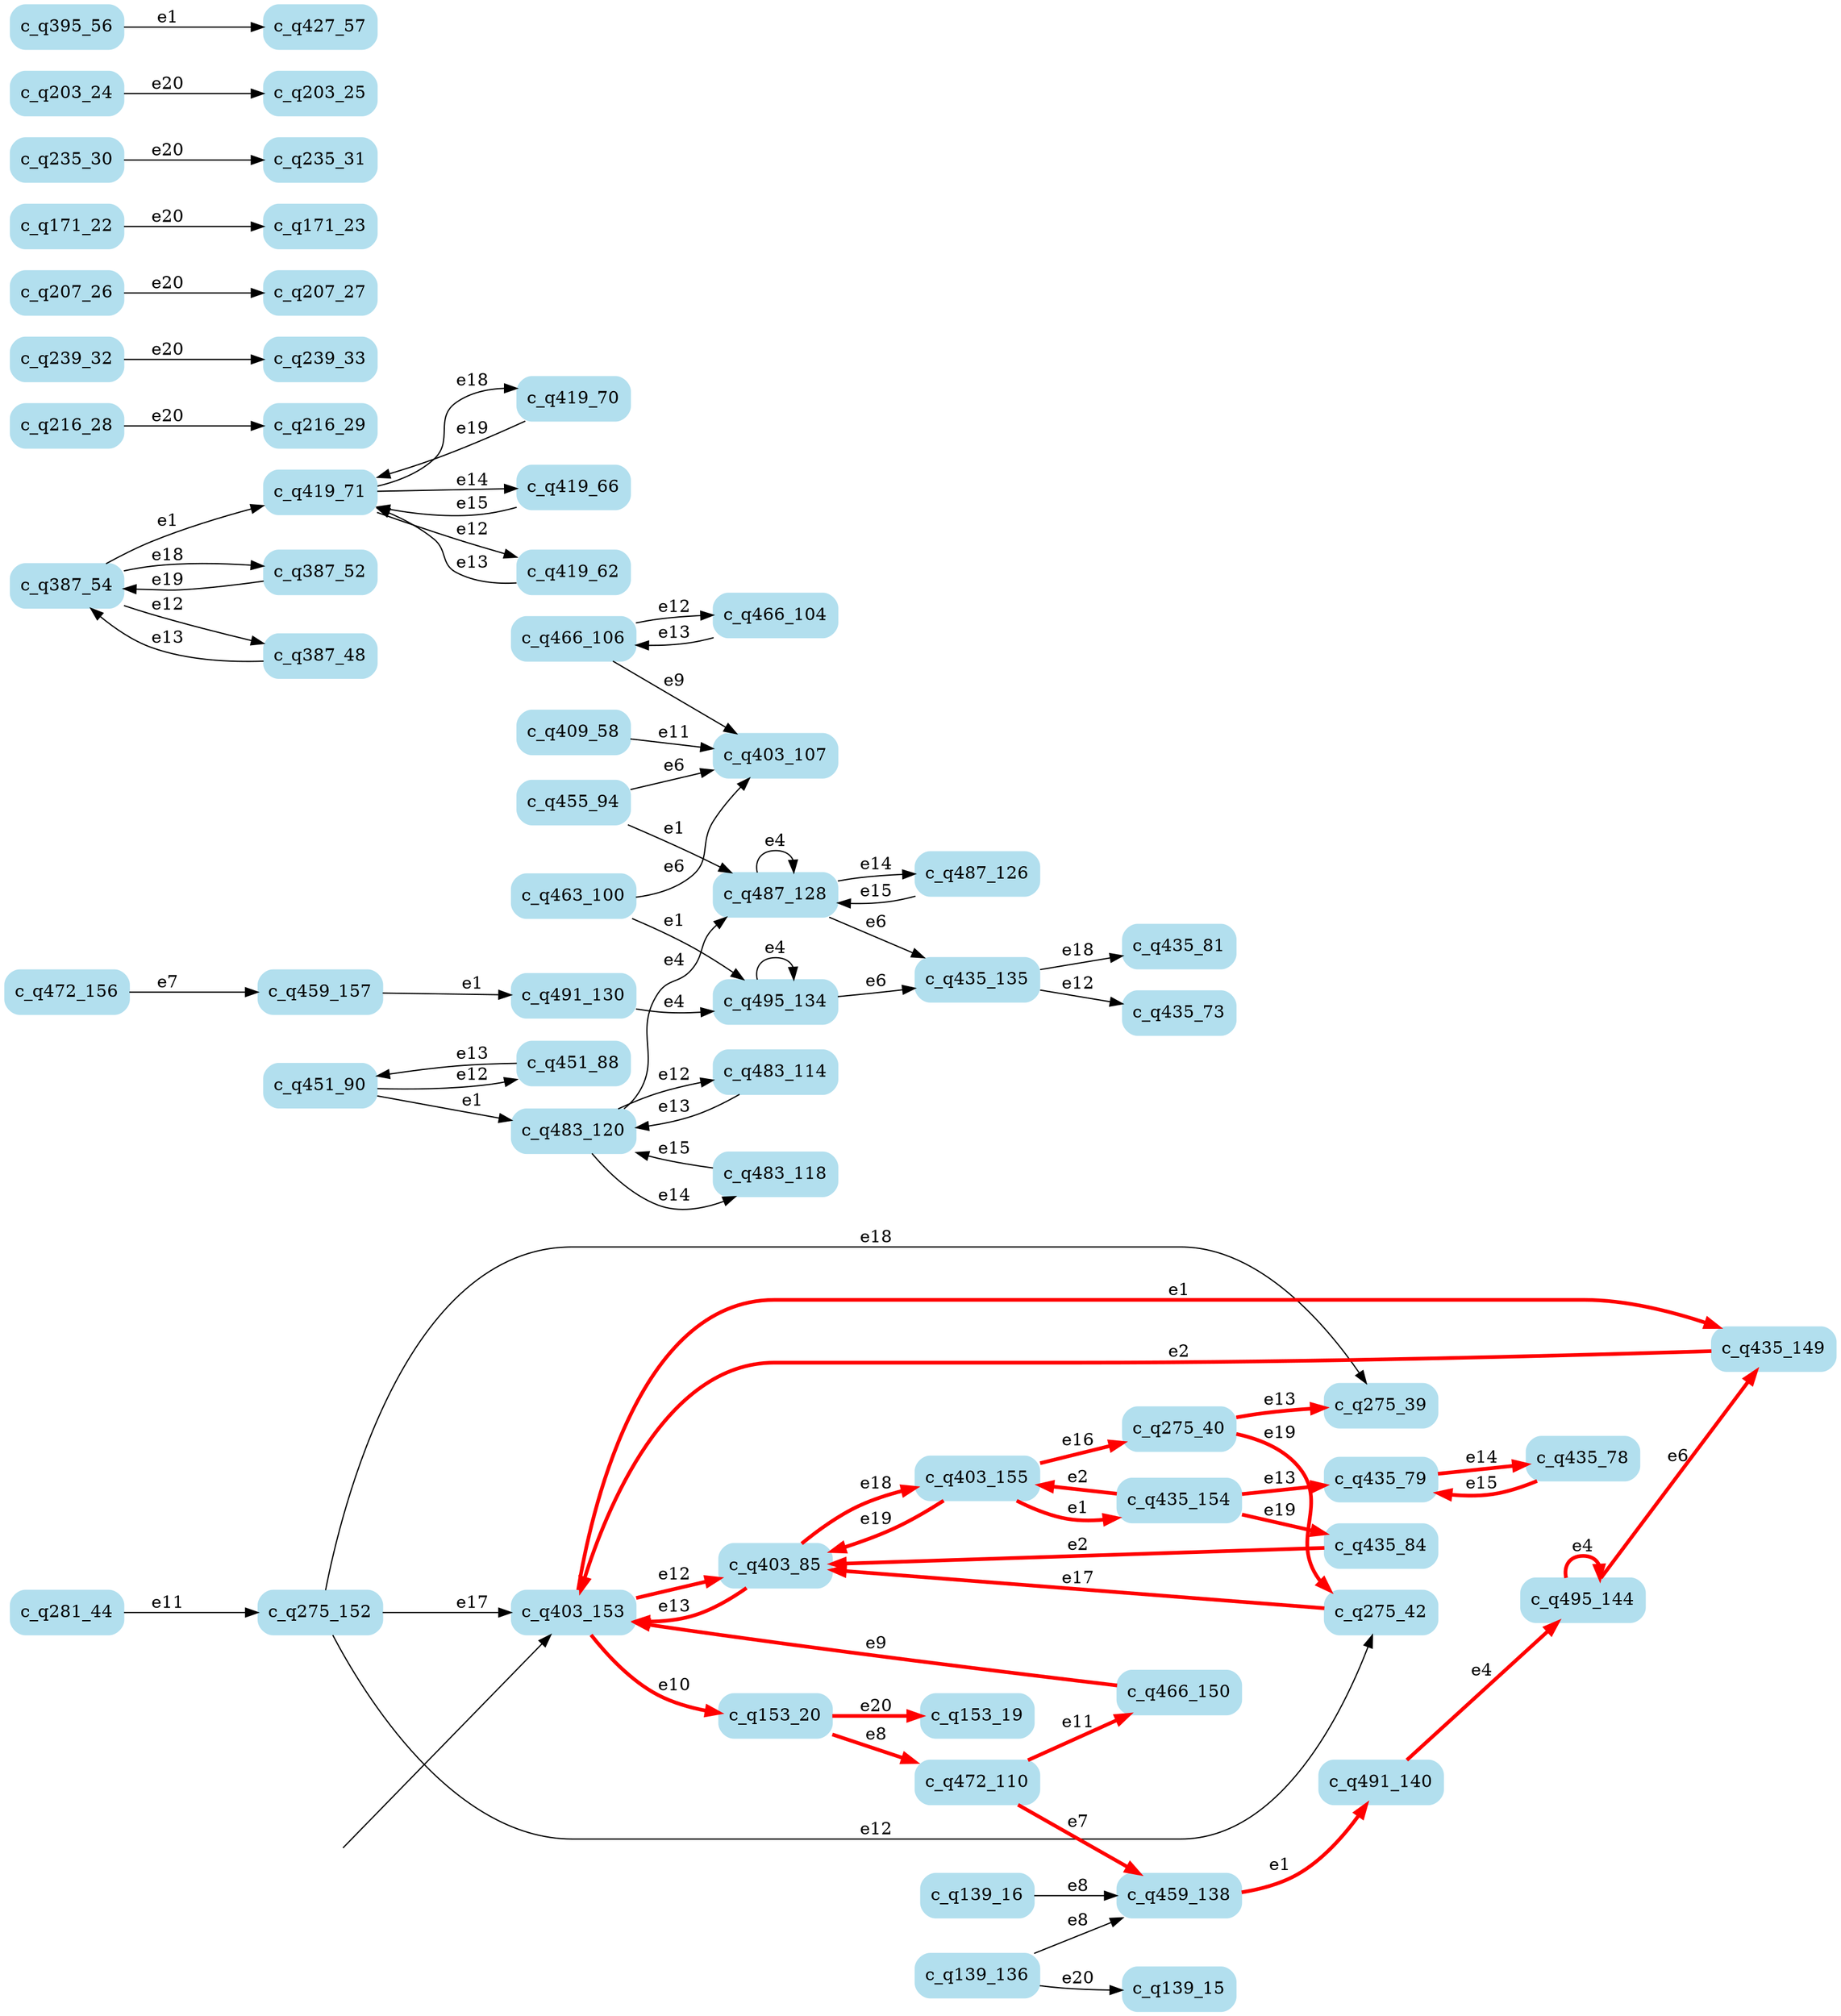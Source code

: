digraph G {

	rankdir = LR;

	start_c_q403_153[style=invisible];

	node[shape=box, style="rounded, filled", color=lightblue2];

	c_q153_20[label="c_q153_20"];
	c_q455_94[label="c_q455_94"];
	c_q275_152[label="c_q275_152"];
	c_q139_136[label="c_q139_136"];
	c_q403_85[label="c_q403_85"];
	c_q387_54[label="c_q387_54"];
	c_q216_28[label="c_q216_28"];
	c_q435_154[label="c_q435_154"];
	c_q459_157[label="c_q459_157"];
	c_q451_88[label="c_q451_88"];
	c_q239_32[label="c_q239_32"];
	c_q495_144[label="c_q495_144"];
	c_q207_27[label="c_q207_27"];
	c_q466_104[label="c_q466_104"];
	c_q435_81[label="c_q435_81"];
	c_q435_149[label="c_q435_149"];
	c_q419_71[label="c_q419_71"];
	c_q483_120[label="c_q483_120"];
	c_q472_110[label="c_q472_110"];
	c_q466_150[label="c_q466_150"];
	c_q171_23[label="c_q171_23"];
	c_q207_26[label="c_q207_26"];
	c_q235_31[label="c_q235_31"];
	c_q419_70[label="c_q419_70"];
	c_q275_42[label="c_q275_42"];
	c_q451_90[label="c_q451_90"];
	c_q435_78[label="c_q435_78"];
	c_q472_156[label="c_q472_156"];
	c_q466_106[label="c_q466_106"];
	c_q281_44[label="c_q281_44"];
	c_q203_24[label="c_q203_24"];
	c_q387_52[label="c_q387_52"];
	c_q409_58[label="c_q409_58"];
	c_q139_15[label="c_q139_15"];
	c_q483_114[label="c_q483_114"];
	c_q435_84[label="c_q435_84"];
	c_q216_29[label="c_q216_29"];
	c_q403_107[label="c_q403_107"];
	c_q463_100[label="c_q463_100"];
	c_q395_56[label="c_q395_56"];
	c_q239_33[label="c_q239_33"];
	c_q153_19[label="c_q153_19"];
	c_q403_155[label="c_q403_155"];
	c_q419_66[label="c_q419_66"];
	c_q483_118[label="c_q483_118"];
	c_q435_135[label="c_q435_135"];
	c_q275_39[label="c_q275_39"];
	c_q487_126[label="c_q487_126"];
	c_q427_57[label="c_q427_57"];
	c_q491_130[label="c_q491_130"];
	c_q139_16[label="c_q139_16"];
	c_q403_153[label="c_q403_153"];
	c_q435_73[label="c_q435_73"];
	c_q435_79[label="c_q435_79"];
	c_q491_140[label="c_q491_140"];
	c_q387_48[label="c_q387_48"];
	c_q171_22[label="c_q171_22"];
	c_q487_128[label="c_q487_128"];
	c_q419_62[label="c_q419_62"];
	c_q495_134[label="c_q495_134"];
	c_q459_138[label="c_q459_138"];
	c_q235_30[label="c_q235_30"];
	c_q203_25[label="c_q203_25"];
	c_q275_40[label="c_q275_40"];

	start_c_q403_153 -> c_q403_153;
	c_q403_153 -> c_q403_85[label="e12", penwidth=3, color=red];
	c_q403_85 -> c_q403_153[label="e13", penwidth=3, color=red];
	c_q403_85 -> c_q403_155[label="e18", penwidth=3, color=red];
	c_q403_155 -> c_q403_85[label="e19", penwidth=3, color=red];
	c_q403_153 -> c_q153_20[label="e10", penwidth=3, color=red];
	c_q403_155 -> c_q275_40[label="e16", penwidth=3, color=red];
	c_q403_155 -> c_q435_154[label="e1", penwidth=3, color=red];
	c_q139_136 -> c_q139_15[label="e20"];
	c_q139_16 -> c_q459_138[label="e8"];
	c_q153_20 -> c_q153_19[label="e20", penwidth=3, color=red];
	c_q153_20 -> c_q472_110[label="e8", penwidth=3, color=red];
	c_q171_22 -> c_q171_23[label="e20"];
	c_q203_24 -> c_q203_25[label="e20"];
	c_q207_26 -> c_q207_27[label="e20"];
	c_q216_28 -> c_q216_29[label="e20"];
	c_q235_30 -> c_q235_31[label="e20"];
	c_q239_32 -> c_q239_33[label="e20"];
	c_q275_152 -> c_q275_42[label="e12"];
	c_q275_40 -> c_q275_39[label="e13", penwidth=3, color=red];
	c_q275_152 -> c_q275_39[label="e18"];
	c_q275_40 -> c_q275_42[label="e19", penwidth=3, color=red];
	c_q275_42 -> c_q403_85[label="e17", penwidth=3, color=red];
	c_q281_44 -> c_q275_152[label="e11"];
	c_q387_54 -> c_q387_48[label="e12"];
	c_q387_48 -> c_q387_54[label="e13"];
	c_q387_54 -> c_q387_52[label="e18"];
	c_q387_52 -> c_q387_54[label="e19"];
	c_q387_54 -> c_q419_71[label="e1"];
	c_q395_56 -> c_q427_57[label="e1"];
	c_q409_58 -> c_q403_107[label="e11"];
	c_q419_71 -> c_q419_62[label="e12"];
	c_q419_62 -> c_q419_71[label="e13"];
	c_q419_71 -> c_q419_66[label="e14"];
	c_q419_66 -> c_q419_71[label="e15"];
	c_q419_71 -> c_q419_70[label="e18"];
	c_q419_70 -> c_q419_71[label="e19"];
	c_q435_135 -> c_q435_73[label="e12"];
	c_q435_154 -> c_q435_79[label="e13", penwidth=3, color=red];
	c_q435_79 -> c_q435_78[label="e14", penwidth=3, color=red];
	c_q435_78 -> c_q435_79[label="e15", penwidth=3, color=red];
	c_q435_135 -> c_q435_81[label="e18"];
	c_q435_154 -> c_q435_84[label="e19", penwidth=3, color=red];
	c_q435_84 -> c_q403_85[label="e2", penwidth=3, color=red];
	c_q451_90 -> c_q451_88[label="e12"];
	c_q451_88 -> c_q451_90[label="e13"];
	c_q451_90 -> c_q483_120[label="e1"];
	c_q455_94 -> c_q403_107[label="e6"];
	c_q455_94 -> c_q487_128[label="e1"];
	c_q459_157 -> c_q491_130[label="e1"];
	c_q463_100 -> c_q403_107[label="e6"];
	c_q463_100 -> c_q495_134[label="e1"];
	c_q466_106 -> c_q466_104[label="e12"];
	c_q466_104 -> c_q466_106[label="e13"];
	c_q466_106 -> c_q403_107[label="e9"];
	c_q472_110 -> c_q459_138[label="e7", penwidth=3, color=red];
	c_q472_110 -> c_q466_150[label="e11", penwidth=3, color=red];
	c_q483_120 -> c_q483_114[label="e12"];
	c_q483_114 -> c_q483_120[label="e13"];
	c_q483_120 -> c_q483_118[label="e14"];
	c_q483_118 -> c_q483_120[label="e15"];
	c_q483_120 -> c_q487_128[label="e4"];
	c_q487_128 -> c_q487_128[label="e4"];
	c_q487_128 -> c_q487_126[label="e14"];
	c_q487_126 -> c_q487_128[label="e15"];
	c_q487_128 -> c_q435_135[label="e6"];
	c_q491_130 -> c_q495_134[label="e4"];
	c_q495_134 -> c_q495_134[label="e4"];
	c_q495_134 -> c_q435_135[label="e6"];
	c_q139_136 -> c_q459_138[label="e8"];
	c_q459_138 -> c_q491_140[label="e1", penwidth=3, color=red];
	c_q491_140 -> c_q495_144[label="e4", penwidth=3, color=red];
	c_q495_144 -> c_q495_144[label="e4", penwidth=3, color=red];
	c_q495_144 -> c_q435_149[label="e6", penwidth=3, color=red];
	c_q435_149 -> c_q403_153[label="e2", penwidth=3, color=red];
	c_q403_153 -> c_q435_149[label="e1", penwidth=3, color=red];
	c_q466_150 -> c_q403_153[label="e9", penwidth=3, color=red];
	c_q275_152 -> c_q403_153[label="e17"];
	c_q435_154 -> c_q403_155[label="e2", penwidth=3, color=red];
	c_q472_156 -> c_q459_157[label="e7"];

}